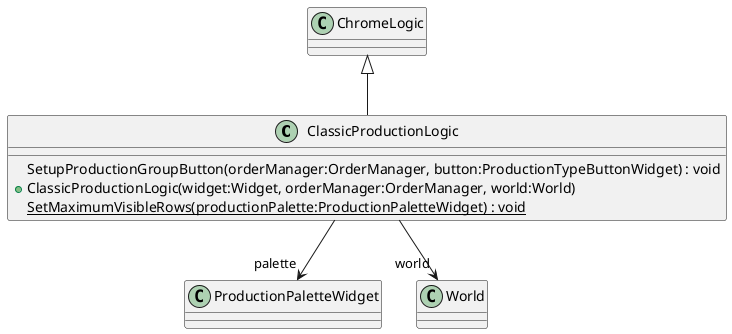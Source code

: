 @startuml
class ClassicProductionLogic {
    SetupProductionGroupButton(orderManager:OrderManager, button:ProductionTypeButtonWidget) : void
    + ClassicProductionLogic(widget:Widget, orderManager:OrderManager, world:World)
    {static} SetMaximumVisibleRows(productionPalette:ProductionPaletteWidget) : void
}
ChromeLogic <|-- ClassicProductionLogic
ClassicProductionLogic --> "palette" ProductionPaletteWidget
ClassicProductionLogic --> "world" World
@enduml
